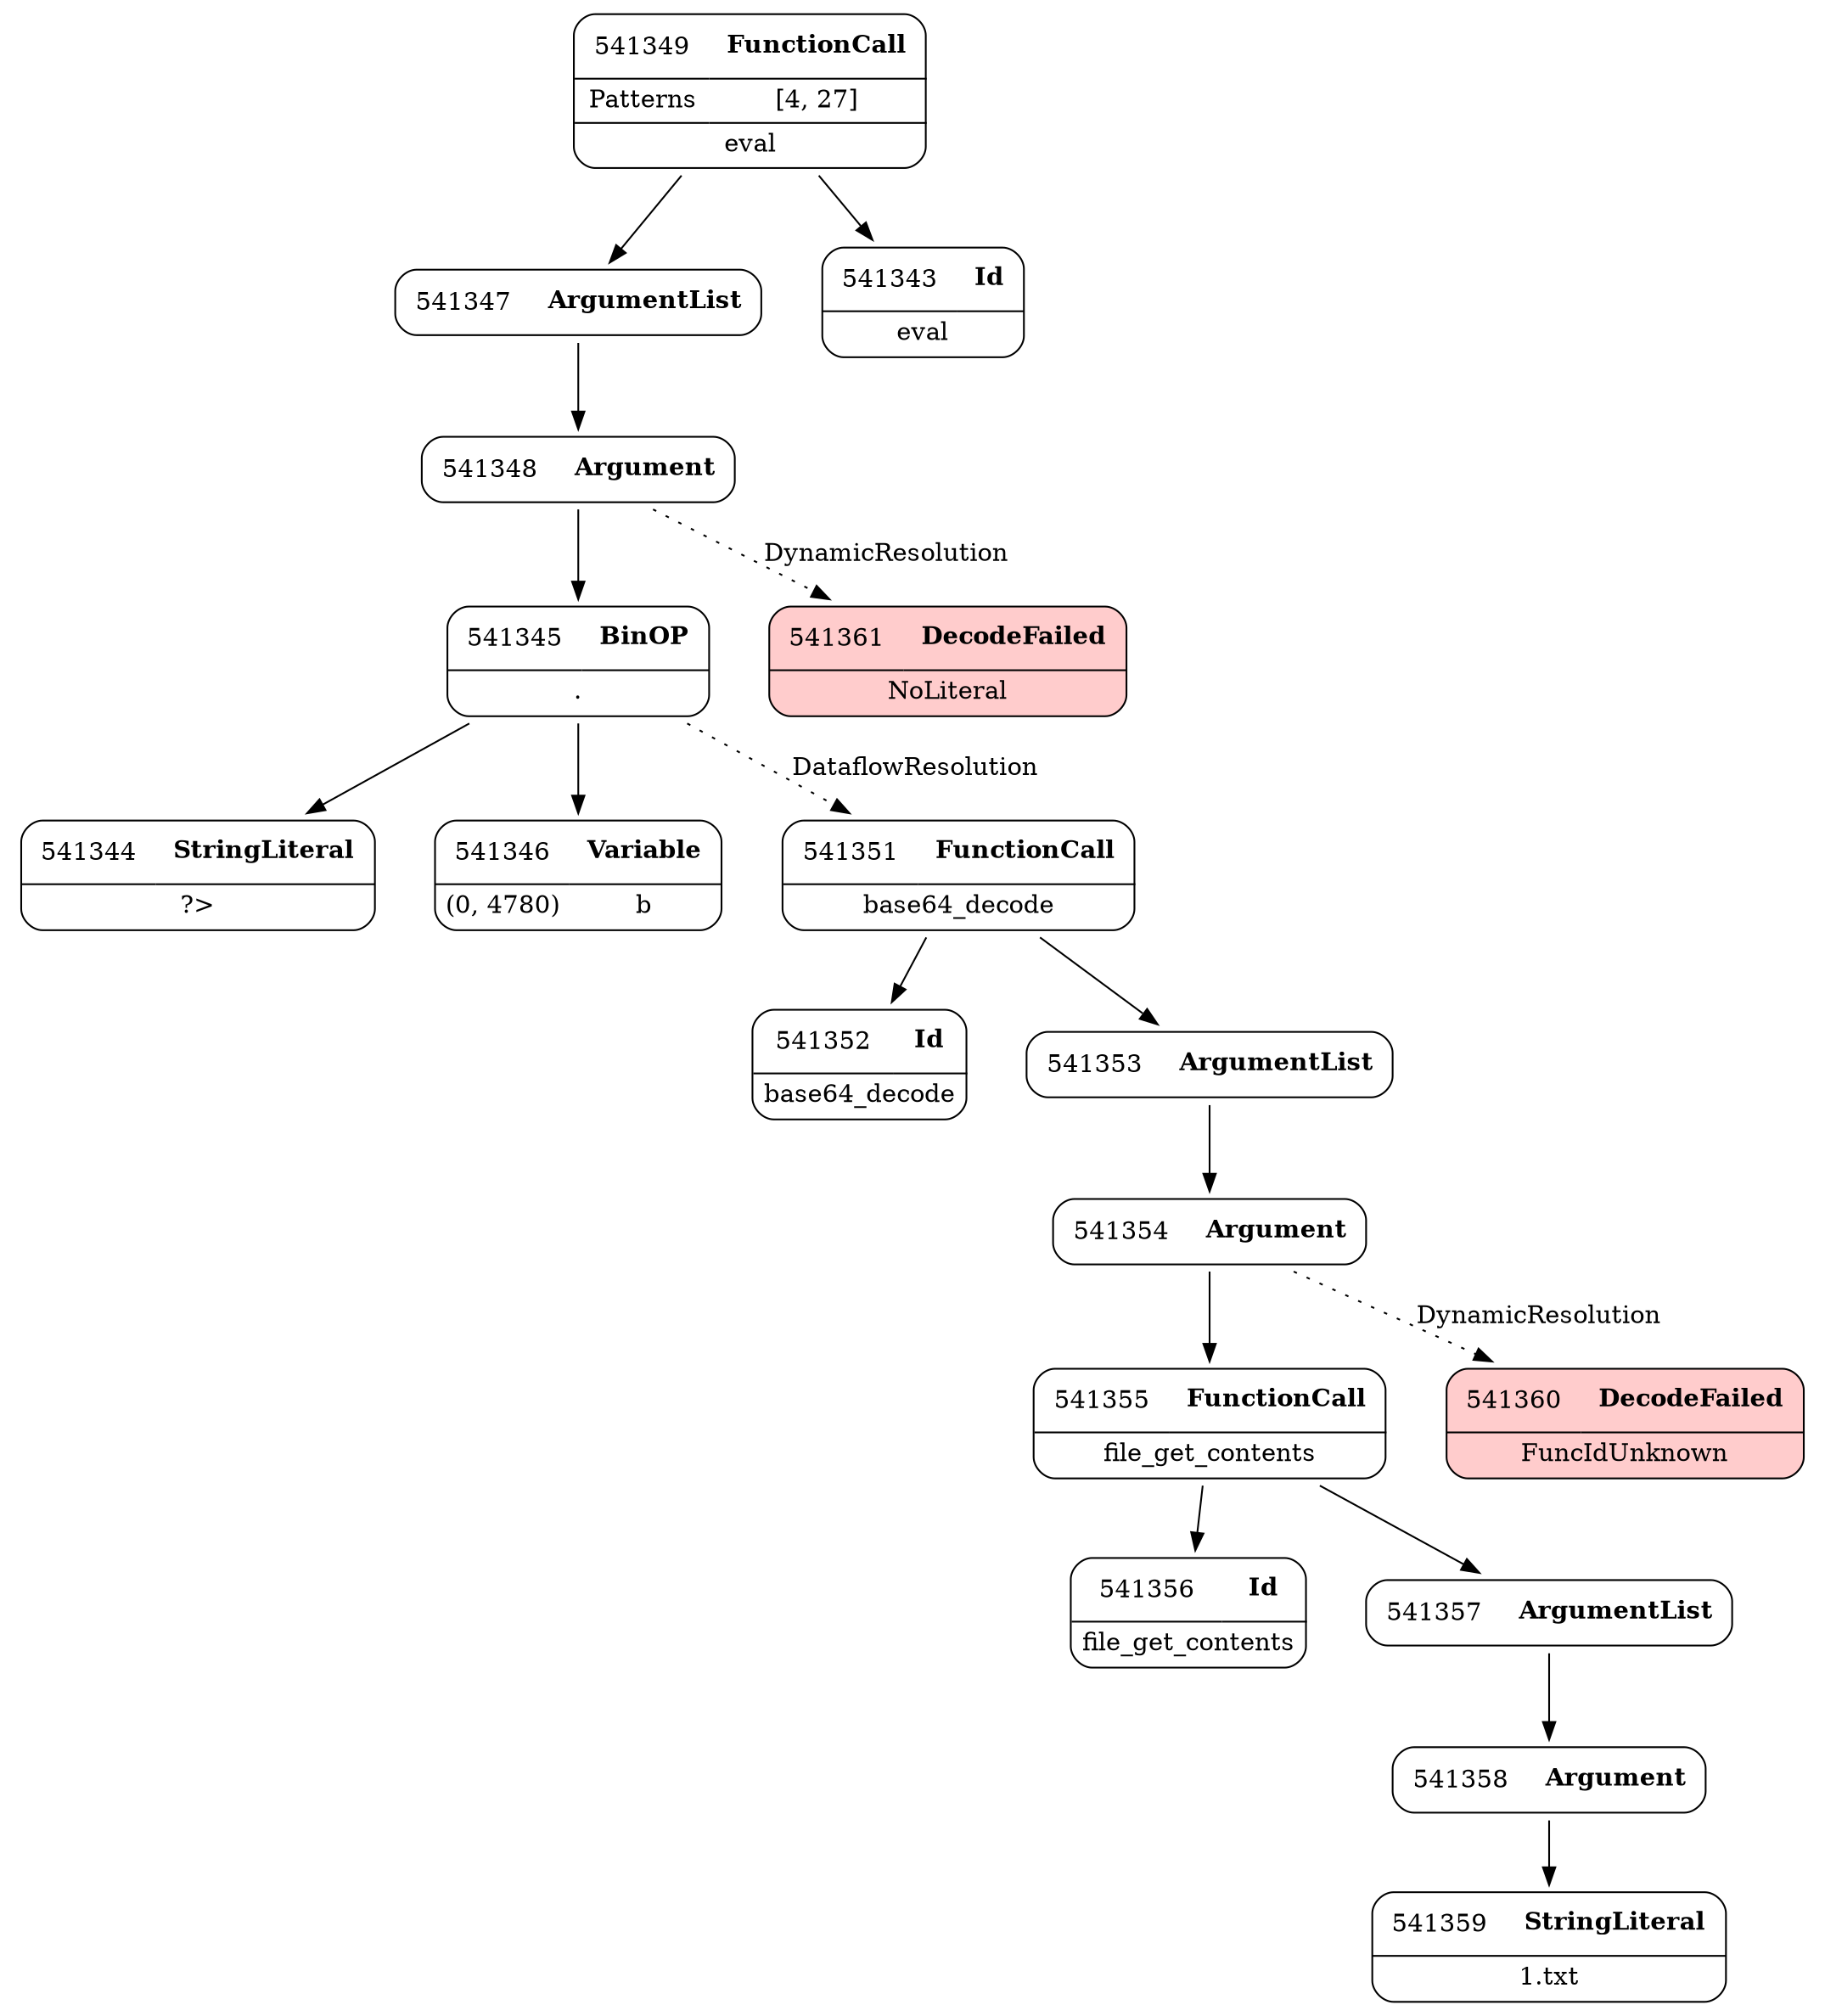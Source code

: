 digraph ast {
node [shape=none];
541352 [label=<<TABLE border='1' cellspacing='0' cellpadding='10' style='rounded' ><TR><TD border='0'>541352</TD><TD border='0'><B>Id</B></TD></TR><HR/><TR><TD border='0' cellpadding='5' colspan='2'>base64_decode</TD></TR></TABLE>>];
541353 [label=<<TABLE border='1' cellspacing='0' cellpadding='10' style='rounded' ><TR><TD border='0'>541353</TD><TD border='0'><B>ArgumentList</B></TD></TR></TABLE>>];
541353 -> 541354 [weight=2];
541354 [label=<<TABLE border='1' cellspacing='0' cellpadding='10' style='rounded' ><TR><TD border='0'>541354</TD><TD border='0'><B>Argument</B></TD></TR></TABLE>>];
541354 -> 541355 [weight=2];
541354 -> 541360 [style=dotted,label=DynamicResolution];
541355 [label=<<TABLE border='1' cellspacing='0' cellpadding='10' style='rounded' ><TR><TD border='0'>541355</TD><TD border='0'><B>FunctionCall</B></TD></TR><HR/><TR><TD border='0' cellpadding='5' colspan='2'>file_get_contents</TD></TR></TABLE>>];
541355 -> 541356 [weight=2];
541355 -> 541357 [weight=2];
541356 [label=<<TABLE border='1' cellspacing='0' cellpadding='10' style='rounded' ><TR><TD border='0'>541356</TD><TD border='0'><B>Id</B></TD></TR><HR/><TR><TD border='0' cellpadding='5' colspan='2'>file_get_contents</TD></TR></TABLE>>];
541357 [label=<<TABLE border='1' cellspacing='0' cellpadding='10' style='rounded' ><TR><TD border='0'>541357</TD><TD border='0'><B>ArgumentList</B></TD></TR></TABLE>>];
541357 -> 541358 [weight=2];
541358 [label=<<TABLE border='1' cellspacing='0' cellpadding='10' style='rounded' ><TR><TD border='0'>541358</TD><TD border='0'><B>Argument</B></TD></TR></TABLE>>];
541358 -> 541359 [weight=2];
541359 [label=<<TABLE border='1' cellspacing='0' cellpadding='10' style='rounded' ><TR><TD border='0'>541359</TD><TD border='0'><B>StringLiteral</B></TD></TR><HR/><TR><TD border='0' cellpadding='5' colspan='2'>1.txt</TD></TR></TABLE>>];
541344 [label=<<TABLE border='1' cellspacing='0' cellpadding='10' style='rounded' ><TR><TD border='0'>541344</TD><TD border='0'><B>StringLiteral</B></TD></TR><HR/><TR><TD border='0' cellpadding='5' colspan='2'>?&gt;</TD></TR></TABLE>>];
541345 [label=<<TABLE border='1' cellspacing='0' cellpadding='10' style='rounded' ><TR><TD border='0'>541345</TD><TD border='0'><B>BinOP</B></TD></TR><HR/><TR><TD border='0' cellpadding='5' colspan='2'>.</TD></TR></TABLE>>];
541345 -> 541344 [weight=2];
541345 -> 541346 [weight=2];
541345 -> 541351 [style=dotted,label=DataflowResolution];
541346 [label=<<TABLE border='1' cellspacing='0' cellpadding='10' style='rounded' ><TR><TD border='0'>541346</TD><TD border='0'><B>Variable</B></TD></TR><HR/><TR><TD border='0' cellpadding='5'>(0, 4780)</TD><TD border='0' cellpadding='5'>b</TD></TR></TABLE>>];
541347 [label=<<TABLE border='1' cellspacing='0' cellpadding='10' style='rounded' ><TR><TD border='0'>541347</TD><TD border='0'><B>ArgumentList</B></TD></TR></TABLE>>];
541347 -> 541348 [weight=2];
541348 [label=<<TABLE border='1' cellspacing='0' cellpadding='10' style='rounded' ><TR><TD border='0'>541348</TD><TD border='0'><B>Argument</B></TD></TR></TABLE>>];
541348 -> 541345 [weight=2];
541348 -> 541361 [style=dotted,label=DynamicResolution];
541349 [label=<<TABLE border='1' cellspacing='0' cellpadding='10' style='rounded' ><TR><TD border='0'>541349</TD><TD border='0'><B>FunctionCall</B></TD></TR><HR/><TR><TD border='0' cellpadding='5'>Patterns</TD><TD border='0' cellpadding='5'>[4, 27]</TD></TR><HR/><TR><TD border='0' cellpadding='5' colspan='2'>eval</TD></TR></TABLE>>];
541349 -> 541343 [weight=2];
541349 -> 541347 [weight=2];
541351 [label=<<TABLE border='1' cellspacing='0' cellpadding='10' style='rounded' ><TR><TD border='0'>541351</TD><TD border='0'><B>FunctionCall</B></TD></TR><HR/><TR><TD border='0' cellpadding='5' colspan='2'>base64_decode</TD></TR></TABLE>>];
541351 -> 541352 [weight=2];
541351 -> 541353 [weight=2];
541343 [label=<<TABLE border='1' cellspacing='0' cellpadding='10' style='rounded' ><TR><TD border='0'>541343</TD><TD border='0'><B>Id</B></TD></TR><HR/><TR><TD border='0' cellpadding='5' colspan='2'>eval</TD></TR></TABLE>>];
541360 [label=<<TABLE border='1' cellspacing='0' cellpadding='10' style='rounded' bgcolor='#FFCCCC' ><TR><TD border='0'>541360</TD><TD border='0'><B>DecodeFailed</B></TD></TR><HR/><TR><TD border='0' cellpadding='5' colspan='2'>FuncIdUnknown</TD></TR></TABLE>>];
541361 [label=<<TABLE border='1' cellspacing='0' cellpadding='10' style='rounded' bgcolor='#FFCCCC' ><TR><TD border='0'>541361</TD><TD border='0'><B>DecodeFailed</B></TD></TR><HR/><TR><TD border='0' cellpadding='5' colspan='2'>NoLiteral</TD></TR></TABLE>>];
}
